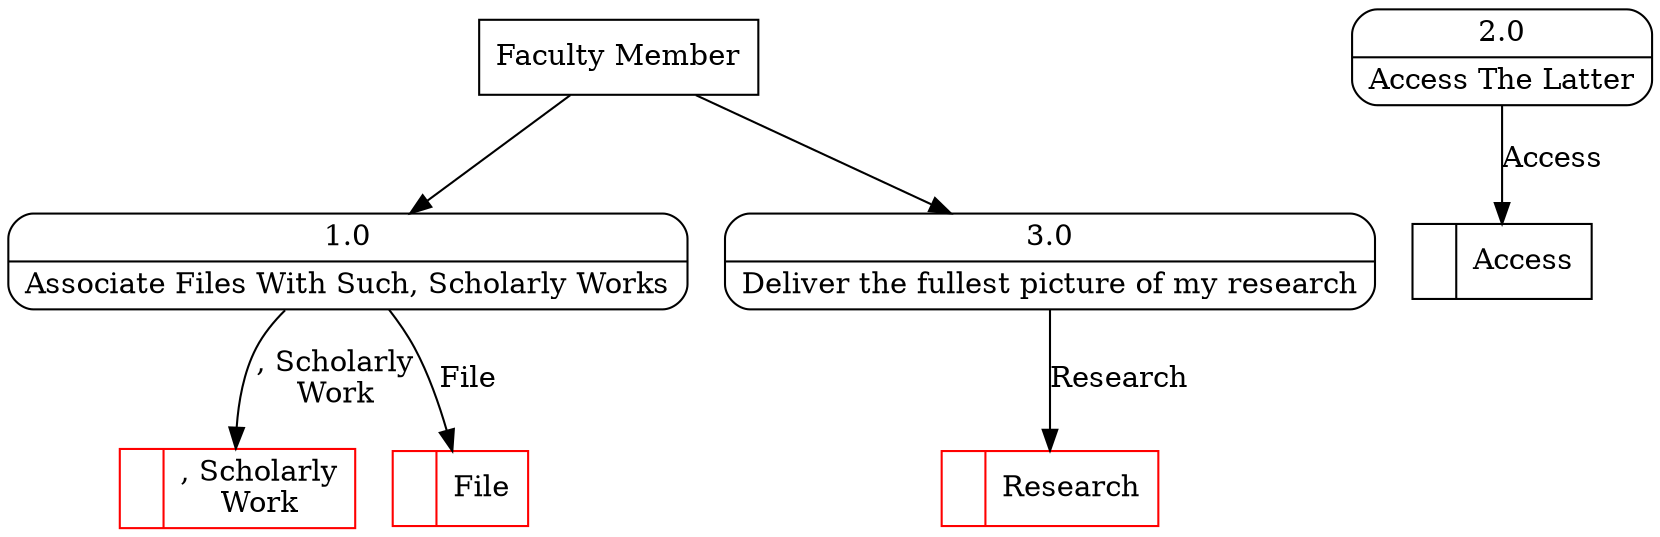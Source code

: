 digraph dfd2{ 
node[shape=record]
200 [label="<f0>  |<f1> , Scholarly\nWork " color=red];
201 [label="<f0>  |<f1> File " color=red];
202 [label="<f0>  |<f1> Access " ];
203 [label="Faculty Member" shape=box];
204 [label="{<f0> 1.0|<f1> Associate Files With Such, Scholarly Works }" shape=Mrecord];
205 [label="{<f0> 2.0|<f1> Access The Latter }" shape=Mrecord];
3 [label="{<f0> 3.0|<f1> Deliver the fullest picture of my research }" shape=Mrecord];
203 -> 3
1001 [label="<f0>  |<f1> Research " color=red];
3 -> 1001 [label="Research"]
203 -> 204
204 -> 201 [label="File"]
204 -> 200 [label=", Scholarly\nWork"]
205 -> 202 [label="Access"]
}